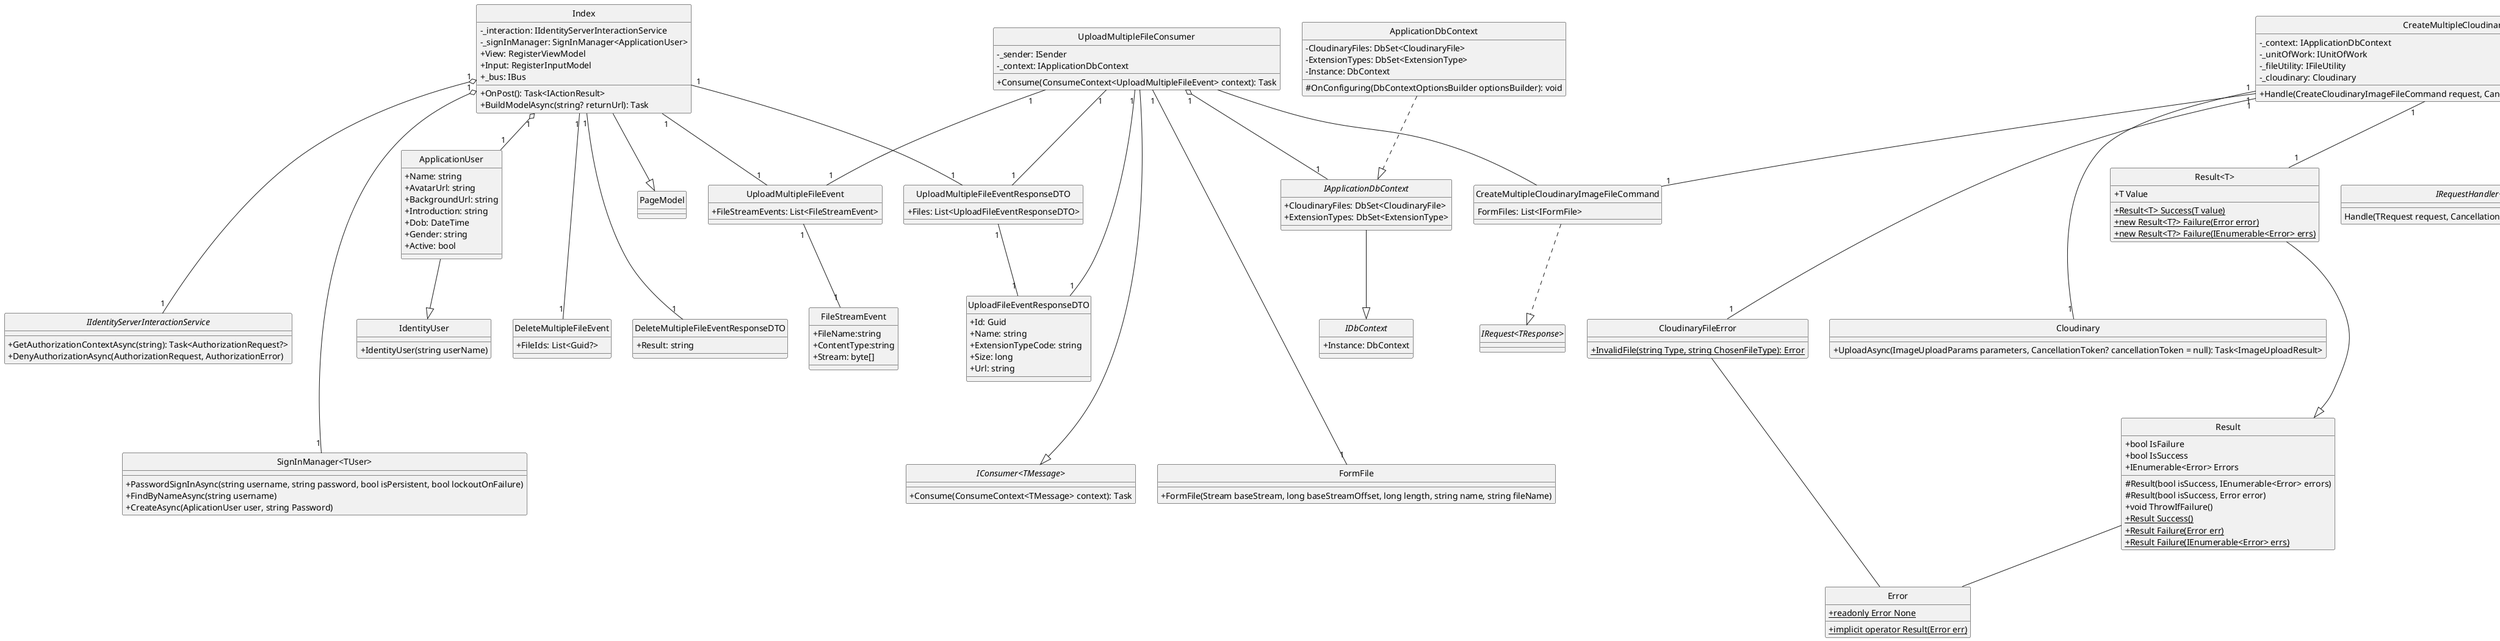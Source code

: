 @startuml Register
hide circle
skinparam classAttributeIconSize 0
class Index{
    - _interaction: IIdentityServerInteractionService
    - _signInManager: SignInManager<ApplicationUser>
    + View: RegisterViewModel
    + Input: RegisterInputModel
    + OnPost(): Task<IActionResult>
    + _bus: IBus
    + BuildModelAsync(string? returnUrl): Task
}

interface IIdentityServerInteractionService{
    + GetAuthorizationContextAsync(string): Task<AuthorizationRequest?>
    + DenyAuthorizationAsync(AuthorizationRequest, AuthorizationError)
}

class "SignInManager<TUser>" {
    + PasswordSignInAsync(string username, string password, bool isPersistent, bool lockoutOnFailure)
    + FindByNameAsync(string username)
    + CreateAsync(AplicationUser user, string Password)
}

class UploadMultipleFileEvent{
    + FileStreamEvents: List<FileStreamEvent>
}

class FileStreamEvent{
    + FileName:string
    + ContentType:string
    + Stream: byte[]
}

class UploadMultipleFileEventResponseDTO{
    + Files: List<UploadFileEventResponseDTO>
}

class UploadFileEventResponseDTO{
    + Id: Guid
    + Name: string
    + ExtensionTypeCode: string
    + Size: long
    + Url: string
}

class ApplicationUser {
    +Name: string
    +AvatarUrl: string
    +BackgroundUrl: string
    +Introduction: string
    +Dob: DateTime
    +Gender: string
    +Active: bool
}

class DeleteMultipleFileEvent{
    + FileIds: List<Guid?>
}

class DeleteMultipleFileEventResponseDTO{
    + Result: string
}

class IdentityUser {
    + IdentityUser(string userName) 
}

class PageModel

' Upload Service

class UploadMultipleFileConsumer{
    - _sender: ISender
    - _context: IApplicationDbContext
    + Consume(ConsumeContext<UploadMultipleFileEvent> context): Task
}
interface "IConsumer<TMessage>"{
    + Consume(ConsumeContext<TMessage> context): Task
}
interface IApplicationDbContext{
    + CloudinaryFiles: DbSet<CloudinaryFile>
    + ExtensionTypes: DbSet<ExtensionType>
}
interface IDbContext{
    + Instance: DbContext
}

class FormFile{
    + FormFile(Stream baseStream, long baseStreamOffset, long length, string name, string fileName)
}
class ApplicationDbContext{
    - CloudinaryFiles: DbSet<CloudinaryFile>
    - ExtensionTypes: DbSet<ExtensionType>
    - Instance: DbContext
    # OnConfiguring(DbContextOptionsBuilder optionsBuilder): void
}

class Result {
    +bool IsFailure
    +bool IsSuccess
    +IEnumerable<Error> Errors
    #Result(bool isSuccess, IEnumerable<Error> errors)
    #Result(bool isSuccess, Error error)
    +void ThrowIfFailure()
    +{static} Result Success()
    +{static} Result Failure(Error err)
    +{static} Result Failure(IEnumerable<Error> errs)
}

class "Result<T>" {
    +T Value
    +{static} Result<T> Success(T value)
    +{static} new Result<T?> Failure(Error error)
    +{static} new Result<T?> Failure(IEnumerable<Error> errs)
}

class Error {
    +{static} readonly Error None
    +{static} implicit operator Result(Error err)
}

class CreateMultipleCloudinaryImageFileCommand{
    FormFiles: List<IFormFile>
}

class CreateMultipleCloudinaryImageFileCommandHandler{
    - _context: IApplicationDbContext
    - _unitOfWork: IUnitOfWork
    - _fileUtility: IFileUtility
    - _cloudinary: Cloudinary
    + Handle(CreateCloudinaryImageFileCommand request, CancellationToken cancellationToken): Task<Result<CloudinaryFile?>>
}

class CloudinaryFile{
    + PublicId: string
    + Name: string
    + ExtensionTypeId: Guid
    + Size: long
    + Url: string
    + ExtensionType: ExtensionType
}

class BaseEntity{
    + Id: Guid
}

class UnitOfWork{
    - _context: ApplicationDbContext
    + SaveChangeAsync(CancellationToken cancellationToken = default): Task
}

interface IUnitOfWork{
    + SaveChangeAsync(CancellationToken cancellationToken = default): Task
}

class FileUtility{
    + getFileType(string fileName): string

}

interface IFileUtility{
    + getFileType(string fileName): string
}

class CloudinaryFileError{
    + {static} InvalidFile(string Type, string ChosenFileType): Error
}

class ExtensionType{
    + Code: string
    + Value: string
    + Type: string
}

class Cloudinary{
    + UploadAsync(ImageUploadParams parameters, CancellationToken? cancellationToken = null): Task<ImageUploadResult>
}

interface "IRequest<TResponse>"
interface "IRequestHandler<TRequest, TResponse>"{
    Handle(TRequest request, CancellationToken cancellationToken): Task<TResponse>
}

Index "1" o---"1" IIdentityServerInteractionService
Index "1" o----"1" "SignInManager<TUser>"
Index "1"--"1" UploadMultipleFileEvent
Index "1"--"1" UploadMultipleFileEventResponseDTO
Index "1" o--"1" ApplicationUser
Index "1"---"1" DeleteMultipleFileEvent
Index "1"---"1" DeleteMultipleFileEventResponseDTO
Index --|> PageModel
UploadMultipleFileEventResponseDTO "1"--"1" UploadFileEventResponseDTO
UploadMultipleFileEvent "1"--"1" FileStreamEvent
ApplicationUser --|> IdentityUser

' ===== Upload service =====
' Api Layer
UploadMultipleFileConsumer "1"--"1" UploadMultipleFileEvent
UploadMultipleFileConsumer "1"--"1" UploadFileEventResponseDTO
UploadMultipleFileConsumer "1"--"1" UploadMultipleFileEventResponseDTO
UploadMultipleFileConsumer "1" o--"1" IApplicationDbContext
UploadMultipleFileConsumer ----|> "IConsumer<TMessage>"
UploadMultipleFileConsumer "1"----"1" FormFile
' Application Layer
CreateMultipleCloudinaryImageFileCommand ..|> "IRequest<TResponse>"
UploadMultipleFileConsumer -- CreateMultipleCloudinaryImageFileCommand
CreateMultipleCloudinaryImageFileCommandHandler "1" o---"1" IUnitOfWork
CreateMultipleCloudinaryImageFileCommandHandler ..|> "IRequestHandler<TRequest, TResponse>"
CreateMultipleCloudinaryImageFileCommandHandler "1"--"1" CreateMultipleCloudinaryImageFileCommand
CreateMultipleCloudinaryImageFileCommandHandler "1"--"1" "Result<T>"
CreateMultipleCloudinaryImageFileCommandHandler "1"--"1" CloudinaryFile
CreateMultipleCloudinaryImageFileCommandHandler "1" o---"1" IFileUtility
CreateMultipleCloudinaryImageFileCommandHandler "1"--"1" ExtensionType
CreateMultipleCloudinaryImageFileCommandHandler "1"---"1" CloudinaryFileError
CreateMultipleCloudinaryImageFileCommandHandler "1"---"1" Cloudinary
' Domain Layer
ExtensionType --|> BaseEntity
CloudinaryFile --|> BaseEntity
Result -- Error
"Result<T>" --|> Result
CloudinaryFileError --- Error
' Infrastructure Layer
FileUtility ..|> IFileUtility
UnitOfWork ..|> IUnitOfWork
ApplicationDbContext ..|> IApplicationDbContext
IApplicationDbContext --|> IDbContext
@enduml